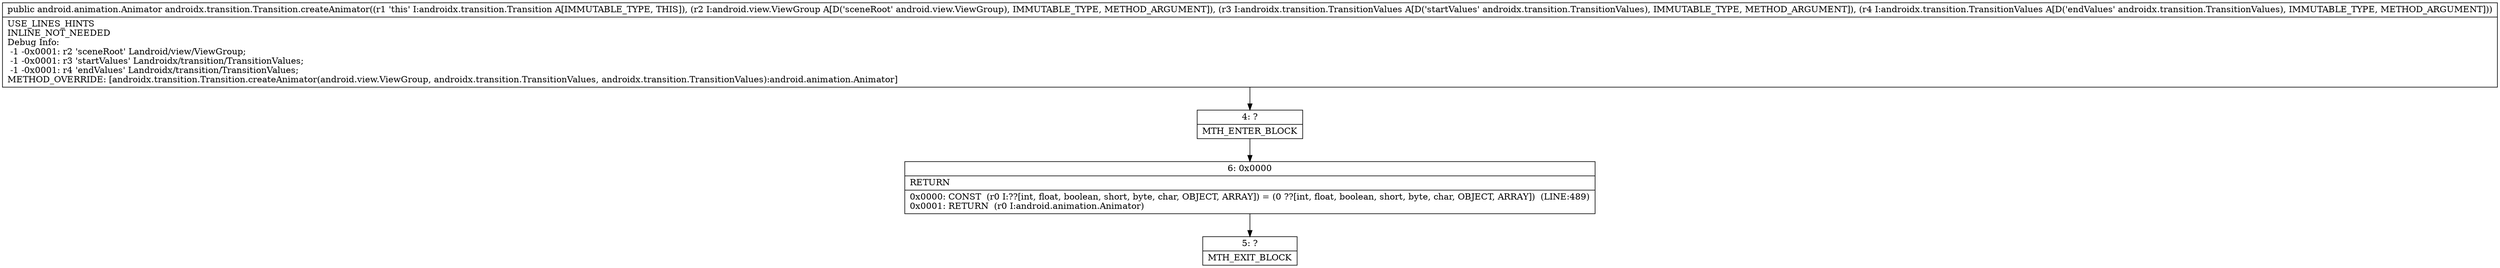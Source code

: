 digraph "CFG forandroidx.transition.Transition.createAnimator(Landroid\/view\/ViewGroup;Landroidx\/transition\/TransitionValues;Landroidx\/transition\/TransitionValues;)Landroid\/animation\/Animator;" {
Node_4 [shape=record,label="{4\:\ ?|MTH_ENTER_BLOCK\l}"];
Node_6 [shape=record,label="{6\:\ 0x0000|RETURN\l|0x0000: CONST  (r0 I:??[int, float, boolean, short, byte, char, OBJECT, ARRAY]) = (0 ??[int, float, boolean, short, byte, char, OBJECT, ARRAY])  (LINE:489)\l0x0001: RETURN  (r0 I:android.animation.Animator) \l}"];
Node_5 [shape=record,label="{5\:\ ?|MTH_EXIT_BLOCK\l}"];
MethodNode[shape=record,label="{public android.animation.Animator androidx.transition.Transition.createAnimator((r1 'this' I:androidx.transition.Transition A[IMMUTABLE_TYPE, THIS]), (r2 I:android.view.ViewGroup A[D('sceneRoot' android.view.ViewGroup), IMMUTABLE_TYPE, METHOD_ARGUMENT]), (r3 I:androidx.transition.TransitionValues A[D('startValues' androidx.transition.TransitionValues), IMMUTABLE_TYPE, METHOD_ARGUMENT]), (r4 I:androidx.transition.TransitionValues A[D('endValues' androidx.transition.TransitionValues), IMMUTABLE_TYPE, METHOD_ARGUMENT]))  | USE_LINES_HINTS\lINLINE_NOT_NEEDED\lDebug Info:\l  \-1 \-0x0001: r2 'sceneRoot' Landroid\/view\/ViewGroup;\l  \-1 \-0x0001: r3 'startValues' Landroidx\/transition\/TransitionValues;\l  \-1 \-0x0001: r4 'endValues' Landroidx\/transition\/TransitionValues;\lMETHOD_OVERRIDE: [androidx.transition.Transition.createAnimator(android.view.ViewGroup, androidx.transition.TransitionValues, androidx.transition.TransitionValues):android.animation.Animator]\l}"];
MethodNode -> Node_4;Node_4 -> Node_6;
Node_6 -> Node_5;
}

